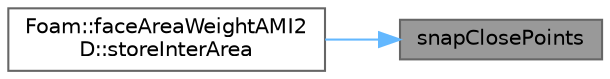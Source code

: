 digraph "snapClosePoints"
{
 // LATEX_PDF_SIZE
  bgcolor="transparent";
  edge [fontname=Helvetica,fontsize=10,labelfontname=Helvetica,labelfontsize=10];
  node [fontname=Helvetica,fontsize=10,shape=box,height=0.2,width=0.4];
  rankdir="RL";
  Node1 [id="Node000001",label="snapClosePoints",height=0.2,width=0.4,color="gray40", fillcolor="grey60", style="filled", fontcolor="black",tooltip=" "];
  Node1 -> Node2 [id="edge1_Node000001_Node000002",dir="back",color="steelblue1",style="solid",tooltip=" "];
  Node2 [id="Node000002",label="Foam::faceAreaWeightAMI2\lD::storeInterArea",height=0.2,width=0.4,color="grey40", fillcolor="white", style="filled",URL="$classFoam_1_1faceAreaWeightAMI2D.html#a4171f04b65bdc885c966a6f6f395690b",tooltip=" "];
}
